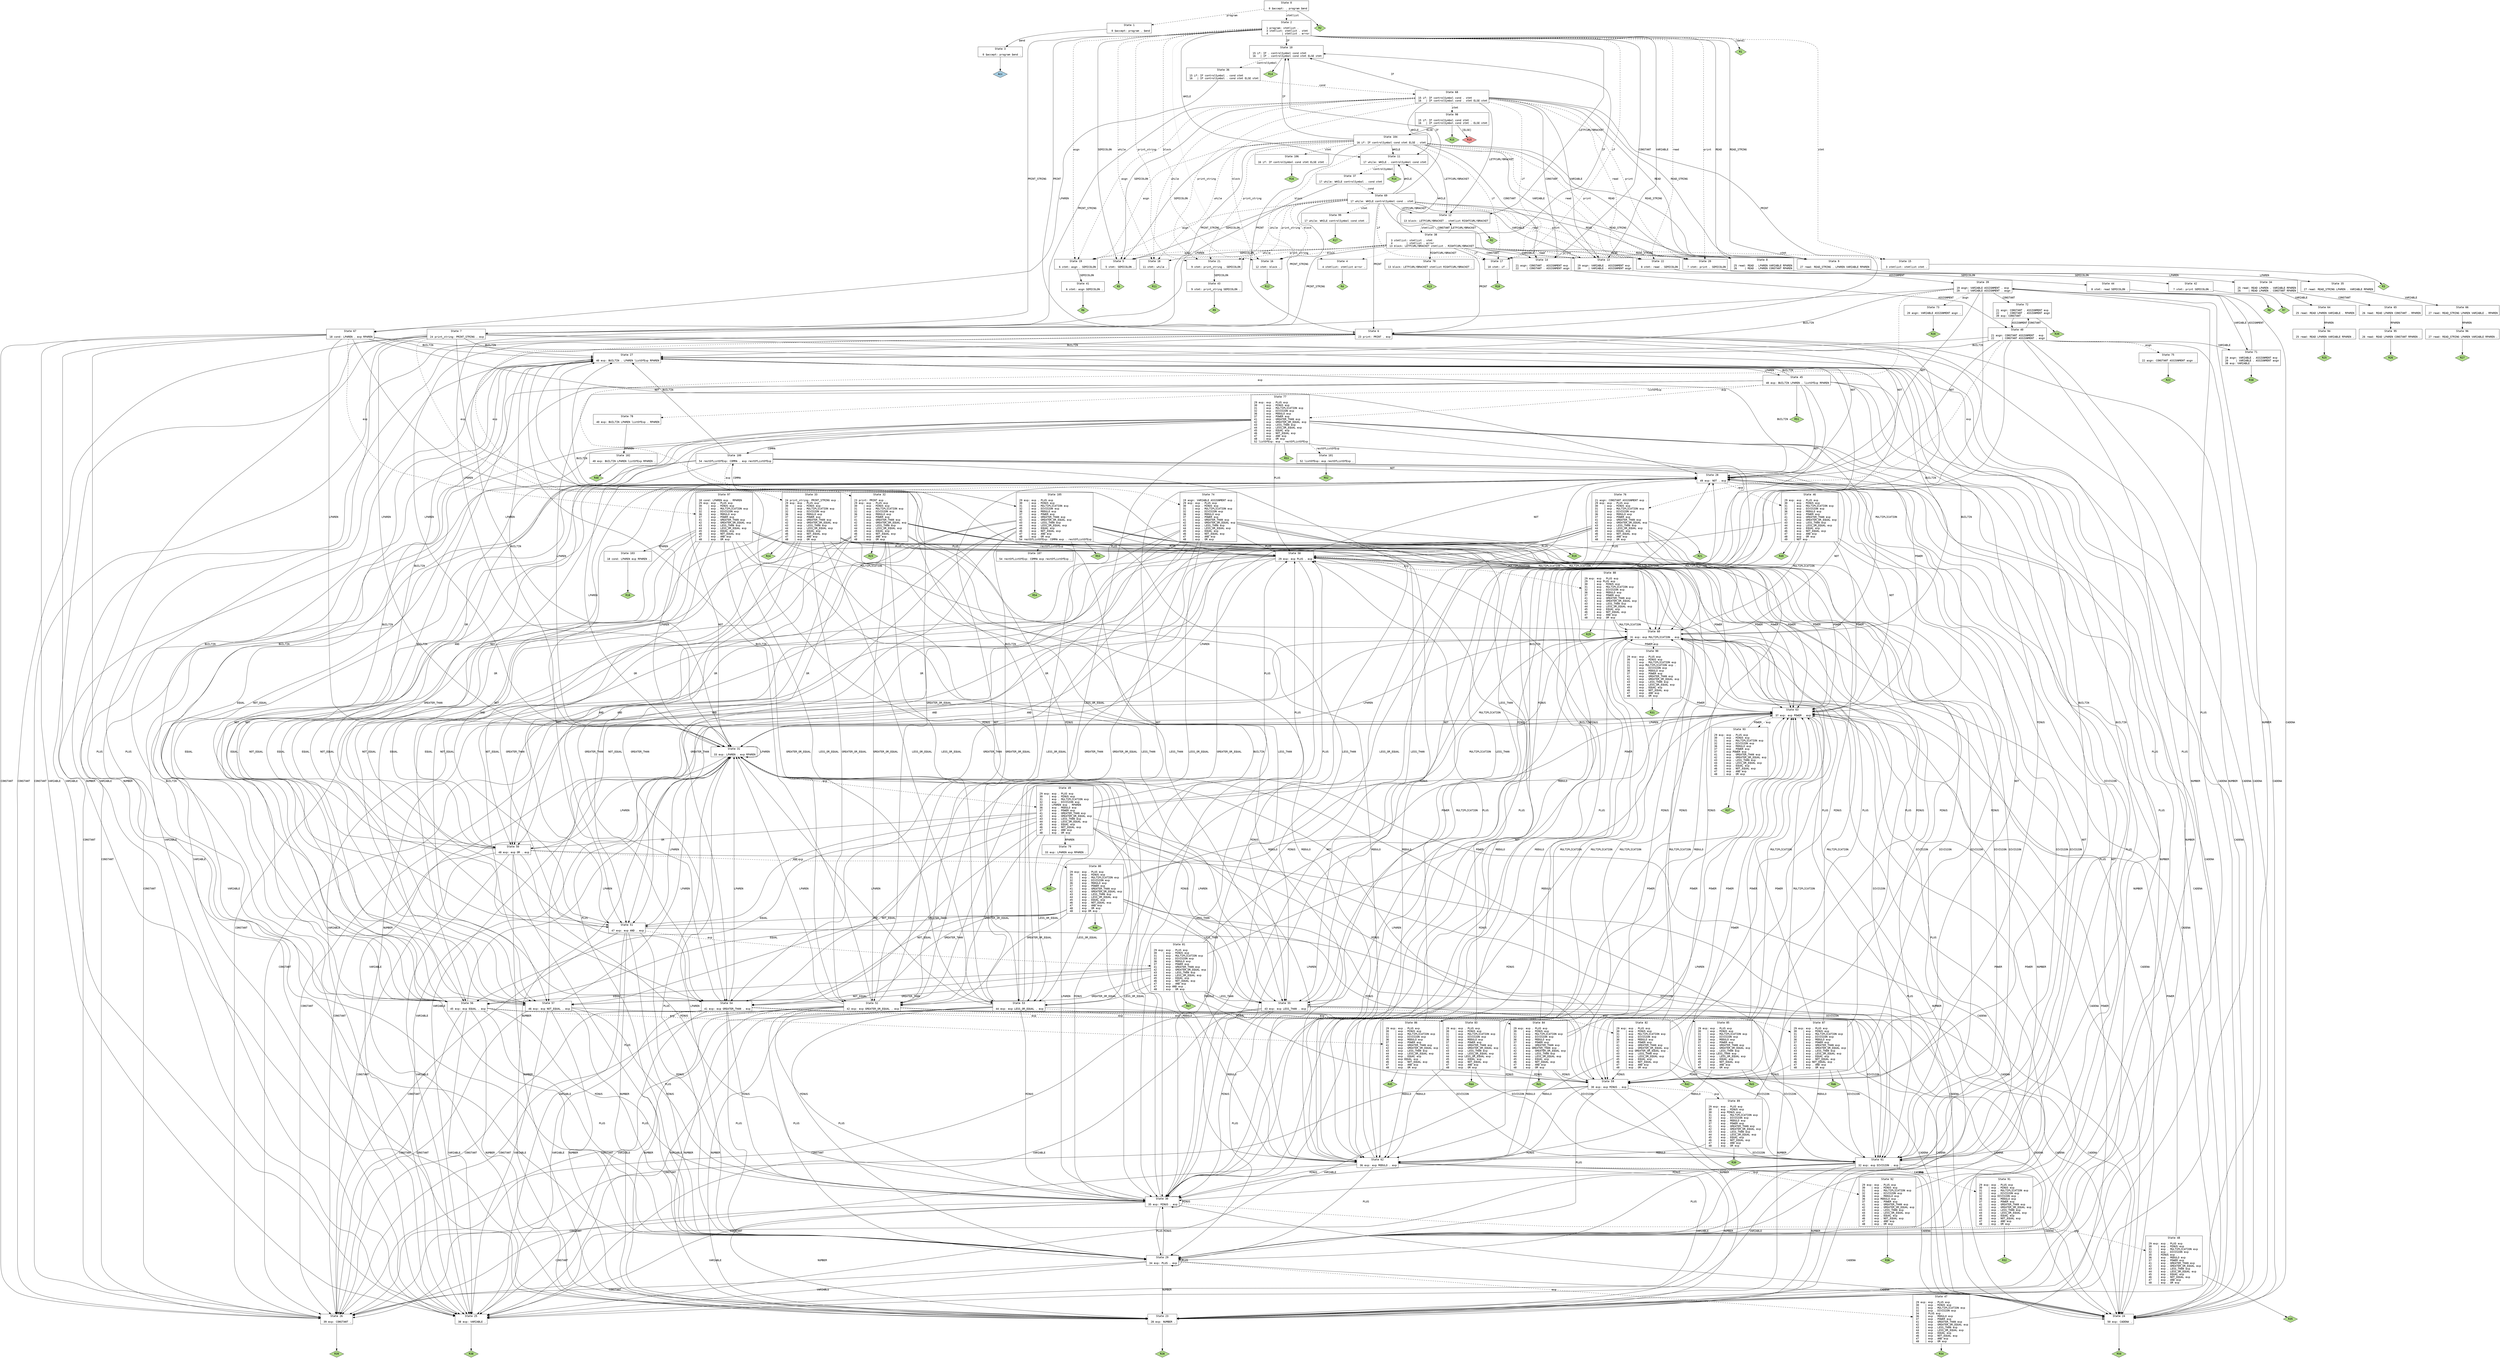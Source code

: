 // Generated by GNU Bison 3.5.1.
// Report bugs to <bug-bison@gnu.org>.
// Home page: <https://www.gnu.org/software/bison/>.

digraph "interpreter.y"
{
  node [fontname = courier, shape = box, colorscheme = paired6]
  edge [fontname = courier]

  0 [label="State 0\n\l  0 $accept: . program $end\l"]
  0 -> 1 [style=dashed label="program"]
  0 -> 2 [style=dashed label="stmtlist"]
  0 -> "0R2" [style=solid]
 "0R2" [label="R2", fillcolor=3, shape=diamond, style=filled]
  1 [label="State 1\n\l  0 $accept: program . $end\l"]
  1 -> 3 [style=solid label="$end"]
  2 [label="State 2\n\l  1 program: stmtlist .\l  3 stmtlist: stmtlist . stmt\l  4         | stmtlist . error\l"]
  2 -> 4 [style=dotted]
  2 -> 5 [style=solid label="SEMICOLON"]
  2 -> 6 [style=solid label="PRINT"]
  2 -> 7 [style=solid label="PRINT_STRING"]
  2 -> 8 [style=solid label="READ"]
  2 -> 9 [style=solid label="READ_STRING"]
  2 -> 10 [style=solid label="IF"]
  2 -> 11 [style=solid label="WHILE"]
  2 -> 12 [style=solid label="LETFCURLYBRACKET"]
  2 -> 13 [style=solid label="VARIABLE"]
  2 -> 14 [style=solid label="CONSTANT"]
  2 -> 15 [style=dashed label="stmt"]
  2 -> 16 [style=dashed label="block"]
  2 -> 17 [style=dashed label="if"]
  2 -> 18 [style=dashed label="while"]
  2 -> 19 [style=dashed label="asgn"]
  2 -> 20 [style=dashed label="print"]
  2 -> 21 [style=dashed label="print_string"]
  2 -> 22 [style=dashed label="read"]
  2 -> "2R1" [label="[$end]", style=solid]
 "2R1" [label="R1", fillcolor=3, shape=diamond, style=filled]
  3 [label="State 3\n\l  0 $accept: program $end .\l"]
  3 -> "3R0" [style=solid]
 "3R0" [label="Acc", fillcolor=1, shape=diamond, style=filled]
  4 [label="State 4\n\l  4 stmtlist: stmtlist error .\l"]
  4 -> "4R4" [style=solid]
 "4R4" [label="R4", fillcolor=3, shape=diamond, style=filled]
  5 [label="State 5\n\l  5 stmt: SEMICOLON .\l"]
  5 -> "5R5" [style=solid]
 "5R5" [label="R5", fillcolor=3, shape=diamond, style=filled]
  6 [label="State 6\n\l 23 print: PRINT . exp\l"]
  6 -> 23 [style=solid label="NUMBER"]
  6 -> 24 [style=solid label="CADENA"]
  6 -> 25 [style=solid label="VARIABLE"]
  6 -> 26 [style=solid label="CONSTANT"]
  6 -> 27 [style=solid label="BUILTIN"]
  6 -> 28 [style=solid label="NOT"]
  6 -> 29 [style=solid label="PLUS"]
  6 -> 30 [style=solid label="MINUS"]
  6 -> 31 [style=solid label="LPAREN"]
  6 -> 32 [style=dashed label="exp"]
  7 [label="State 7\n\l 24 print_string: PRINT_STRING . exp\l"]
  7 -> 23 [style=solid label="NUMBER"]
  7 -> 24 [style=solid label="CADENA"]
  7 -> 25 [style=solid label="VARIABLE"]
  7 -> 26 [style=solid label="CONSTANT"]
  7 -> 27 [style=solid label="BUILTIN"]
  7 -> 28 [style=solid label="NOT"]
  7 -> 29 [style=solid label="PLUS"]
  7 -> 30 [style=solid label="MINUS"]
  7 -> 31 [style=solid label="LPAREN"]
  7 -> 33 [style=dashed label="exp"]
  8 [label="State 8\n\l 25 read: READ . LPAREN VARIABLE RPAREN\l 26     | READ . LPAREN CONSTANT RPAREN\l"]
  8 -> 34 [style=solid label="LPAREN"]
  9 [label="State 9\n\l 27 read: READ_STRING . LPAREN VARIABLE RPAREN\l"]
  9 -> 35 [style=solid label="LPAREN"]
  10 [label="State 10\n\l 15 if: IF . controlSymbol cond stmt\l 16   | IF . controlSymbol cond stmt ELSE stmt\l"]
  10 -> 36 [style=dashed label="controlSymbol"]
  10 -> "10R14" [style=solid]
 "10R14" [label="R14", fillcolor=3, shape=diamond, style=filled]
  11 [label="State 11\n\l 17 while: WHILE . controlSymbol cond stmt\l"]
  11 -> 37 [style=dashed label="controlSymbol"]
  11 -> "11R14" [style=solid]
 "11R14" [label="R14", fillcolor=3, shape=diamond, style=filled]
  12 [label="State 12\n\l 13 block: LETFCURLYBRACKET . stmtlist RIGHTCURLYBRACKET\l"]
  12 -> 38 [style=dashed label="stmtlist"]
  12 -> "12R2" [style=solid]
 "12R2" [label="R2", fillcolor=3, shape=diamond, style=filled]
  13 [label="State 13\n\l 19 asgn: VARIABLE . ASSIGNMENT exp\l 20     | VARIABLE . ASSIGNMENT asgn\l"]
  13 -> 39 [style=solid label="ASSIGNMENT"]
  14 [label="State 14\n\l 21 asgn: CONSTANT . ASSIGNMENT exp\l 22     | CONSTANT . ASSIGNMENT asgn\l"]
  14 -> 40 [style=solid label="ASSIGNMENT"]
  15 [label="State 15\n\l  3 stmtlist: stmtlist stmt .\l"]
  15 -> "15R3" [style=solid]
 "15R3" [label="R3", fillcolor=3, shape=diamond, style=filled]
  16 [label="State 16\n\l 12 stmt: block .\l"]
  16 -> "16R12" [style=solid]
 "16R12" [label="R12", fillcolor=3, shape=diamond, style=filled]
  17 [label="State 17\n\l 10 stmt: if .\l"]
  17 -> "17R10" [style=solid]
 "17R10" [label="R10", fillcolor=3, shape=diamond, style=filled]
  18 [label="State 18\n\l 11 stmt: while .\l"]
  18 -> "18R11" [style=solid]
 "18R11" [label="R11", fillcolor=3, shape=diamond, style=filled]
  19 [label="State 19\n\l  6 stmt: asgn . SEMICOLON\l"]
  19 -> 41 [style=solid label="SEMICOLON"]
  20 [label="State 20\n\l  7 stmt: print . SEMICOLON\l"]
  20 -> 42 [style=solid label="SEMICOLON"]
  21 [label="State 21\n\l  9 stmt: print_string . SEMICOLON\l"]
  21 -> 43 [style=solid label="SEMICOLON"]
  22 [label="State 22\n\l  8 stmt: read . SEMICOLON\l"]
  22 -> 44 [style=solid label="SEMICOLON"]
  23 [label="State 23\n\l 28 exp: NUMBER .\l"]
  23 -> "23R28" [style=solid]
 "23R28" [label="R28", fillcolor=3, shape=diamond, style=filled]
  24 [label="State 24\n\l 50 exp: CADENA .\l"]
  24 -> "24R50" [style=solid]
 "24R50" [label="R50", fillcolor=3, shape=diamond, style=filled]
  25 [label="State 25\n\l 38 exp: VARIABLE .\l"]
  25 -> "25R38" [style=solid]
 "25R38" [label="R38", fillcolor=3, shape=diamond, style=filled]
  26 [label="State 26\n\l 39 exp: CONSTANT .\l"]
  26 -> "26R39" [style=solid]
 "26R39" [label="R39", fillcolor=3, shape=diamond, style=filled]
  27 [label="State 27\n\l 40 exp: BUILTIN . LPAREN listOfExp RPAREN\l"]
  27 -> 45 [style=solid label="LPAREN"]
  28 [label="State 28\n\l 49 exp: NOT . exp\l"]
  28 -> 23 [style=solid label="NUMBER"]
  28 -> 24 [style=solid label="CADENA"]
  28 -> 25 [style=solid label="VARIABLE"]
  28 -> 26 [style=solid label="CONSTANT"]
  28 -> 27 [style=solid label="BUILTIN"]
  28 -> 28 [style=solid label="NOT"]
  28 -> 29 [style=solid label="PLUS"]
  28 -> 30 [style=solid label="MINUS"]
  28 -> 31 [style=solid label="LPAREN"]
  28 -> 46 [style=dashed label="exp"]
  29 [label="State 29\n\l 34 exp: PLUS . exp\l"]
  29 -> 23 [style=solid label="NUMBER"]
  29 -> 24 [style=solid label="CADENA"]
  29 -> 25 [style=solid label="VARIABLE"]
  29 -> 26 [style=solid label="CONSTANT"]
  29 -> 27 [style=solid label="BUILTIN"]
  29 -> 28 [style=solid label="NOT"]
  29 -> 29 [style=solid label="PLUS"]
  29 -> 30 [style=solid label="MINUS"]
  29 -> 31 [style=solid label="LPAREN"]
  29 -> 47 [style=dashed label="exp"]
  30 [label="State 30\n\l 35 exp: MINUS . exp\l"]
  30 -> 23 [style=solid label="NUMBER"]
  30 -> 24 [style=solid label="CADENA"]
  30 -> 25 [style=solid label="VARIABLE"]
  30 -> 26 [style=solid label="CONSTANT"]
  30 -> 27 [style=solid label="BUILTIN"]
  30 -> 28 [style=solid label="NOT"]
  30 -> 29 [style=solid label="PLUS"]
  30 -> 30 [style=solid label="MINUS"]
  30 -> 31 [style=solid label="LPAREN"]
  30 -> 48 [style=dashed label="exp"]
  31 [label="State 31\n\l 33 exp: LPAREN . exp RPAREN\l"]
  31 -> 23 [style=solid label="NUMBER"]
  31 -> 24 [style=solid label="CADENA"]
  31 -> 25 [style=solid label="VARIABLE"]
  31 -> 26 [style=solid label="CONSTANT"]
  31 -> 27 [style=solid label="BUILTIN"]
  31 -> 28 [style=solid label="NOT"]
  31 -> 29 [style=solid label="PLUS"]
  31 -> 30 [style=solid label="MINUS"]
  31 -> 31 [style=solid label="LPAREN"]
  31 -> 49 [style=dashed label="exp"]
  32 [label="State 32\n\l 23 print: PRINT exp .\l 29 exp: exp . PLUS exp\l 30    | exp . MINUS exp\l 31    | exp . MULTIPLICATION exp\l 32    | exp . DIVISION exp\l 36    | exp . MODULO exp\l 37    | exp . POWER exp\l 41    | exp . GREATER_THAN exp\l 42    | exp . GREATER_OR_EQUAL exp\l 43    | exp . LESS_THAN exp\l 44    | exp . LESS_OR_EQUAL exp\l 45    | exp . EQUAL exp\l 46    | exp . NOT_EQUAL exp\l 47    | exp . AND exp\l 48    | exp . OR exp\l"]
  32 -> 50 [style=solid label="OR"]
  32 -> 51 [style=solid label="AND"]
  32 -> 52 [style=solid label="GREATER_OR_EQUAL"]
  32 -> 53 [style=solid label="LESS_OR_EQUAL"]
  32 -> 54 [style=solid label="GREATER_THAN"]
  32 -> 55 [style=solid label="LESS_THAN"]
  32 -> 56 [style=solid label="EQUAL"]
  32 -> 57 [style=solid label="NOT_EQUAL"]
  32 -> 58 [style=solid label="PLUS"]
  32 -> 59 [style=solid label="MINUS"]
  32 -> 60 [style=solid label="MULTIPLICATION"]
  32 -> 61 [style=solid label="DIVISION"]
  32 -> 62 [style=solid label="MODULO"]
  32 -> 63 [style=solid label="POWER"]
  32 -> "32R23" [style=solid]
 "32R23" [label="R23", fillcolor=3, shape=diamond, style=filled]
  33 [label="State 33\n\l 24 print_string: PRINT_STRING exp .\l 29 exp: exp . PLUS exp\l 30    | exp . MINUS exp\l 31    | exp . MULTIPLICATION exp\l 32    | exp . DIVISION exp\l 36    | exp . MODULO exp\l 37    | exp . POWER exp\l 41    | exp . GREATER_THAN exp\l 42    | exp . GREATER_OR_EQUAL exp\l 43    | exp . LESS_THAN exp\l 44    | exp . LESS_OR_EQUAL exp\l 45    | exp . EQUAL exp\l 46    | exp . NOT_EQUAL exp\l 47    | exp . AND exp\l 48    | exp . OR exp\l"]
  33 -> 50 [style=solid label="OR"]
  33 -> 51 [style=solid label="AND"]
  33 -> 52 [style=solid label="GREATER_OR_EQUAL"]
  33 -> 53 [style=solid label="LESS_OR_EQUAL"]
  33 -> 54 [style=solid label="GREATER_THAN"]
  33 -> 55 [style=solid label="LESS_THAN"]
  33 -> 56 [style=solid label="EQUAL"]
  33 -> 57 [style=solid label="NOT_EQUAL"]
  33 -> 58 [style=solid label="PLUS"]
  33 -> 59 [style=solid label="MINUS"]
  33 -> 60 [style=solid label="MULTIPLICATION"]
  33 -> 61 [style=solid label="DIVISION"]
  33 -> 62 [style=solid label="MODULO"]
  33 -> 63 [style=solid label="POWER"]
  33 -> "33R24" [style=solid]
 "33R24" [label="R24", fillcolor=3, shape=diamond, style=filled]
  34 [label="State 34\n\l 25 read: READ LPAREN . VARIABLE RPAREN\l 26     | READ LPAREN . CONSTANT RPAREN\l"]
  34 -> 64 [style=solid label="VARIABLE"]
  34 -> 65 [style=solid label="CONSTANT"]
  35 [label="State 35\n\l 27 read: READ_STRING LPAREN . VARIABLE RPAREN\l"]
  35 -> 66 [style=solid label="VARIABLE"]
  36 [label="State 36\n\l 15 if: IF controlSymbol . cond stmt\l 16   | IF controlSymbol . cond stmt ELSE stmt\l"]
  36 -> 67 [style=solid label="LPAREN"]
  36 -> 68 [style=dashed label="cond"]
  37 [label="State 37\n\l 17 while: WHILE controlSymbol . cond stmt\l"]
  37 -> 67 [style=solid label="LPAREN"]
  37 -> 69 [style=dashed label="cond"]
  38 [label="State 38\n\l  3 stmtlist: stmtlist . stmt\l  4         | stmtlist . error\l 13 block: LETFCURLYBRACKET stmtlist . RIGHTCURLYBRACKET\l"]
  38 -> 4 [style=dotted]
  38 -> 5 [style=solid label="SEMICOLON"]
  38 -> 6 [style=solid label="PRINT"]
  38 -> 7 [style=solid label="PRINT_STRING"]
  38 -> 8 [style=solid label="READ"]
  38 -> 9 [style=solid label="READ_STRING"]
  38 -> 10 [style=solid label="IF"]
  38 -> 11 [style=solid label="WHILE"]
  38 -> 12 [style=solid label="LETFCURLYBRACKET"]
  38 -> 70 [style=solid label="RIGHTCURLYBRACKET"]
  38 -> 13 [style=solid label="VARIABLE"]
  38 -> 14 [style=solid label="CONSTANT"]
  38 -> 15 [style=dashed label="stmt"]
  38 -> 16 [style=dashed label="block"]
  38 -> 17 [style=dashed label="if"]
  38 -> 18 [style=dashed label="while"]
  38 -> 19 [style=dashed label="asgn"]
  38 -> 20 [style=dashed label="print"]
  38 -> 21 [style=dashed label="print_string"]
  38 -> 22 [style=dashed label="read"]
  39 [label="State 39\n\l 19 asgn: VARIABLE ASSIGNMENT . exp\l 20     | VARIABLE ASSIGNMENT . asgn\l"]
  39 -> 23 [style=solid label="NUMBER"]
  39 -> 24 [style=solid label="CADENA"]
  39 -> 71 [style=solid label="VARIABLE"]
  39 -> 72 [style=solid label="CONSTANT"]
  39 -> 27 [style=solid label="BUILTIN"]
  39 -> 28 [style=solid label="NOT"]
  39 -> 29 [style=solid label="PLUS"]
  39 -> 30 [style=solid label="MINUS"]
  39 -> 31 [style=solid label="LPAREN"]
  39 -> 73 [style=dashed label="asgn"]
  39 -> 74 [style=dashed label="exp"]
  40 [label="State 40\n\l 21 asgn: CONSTANT ASSIGNMENT . exp\l 22     | CONSTANT ASSIGNMENT . asgn\l"]
  40 -> 23 [style=solid label="NUMBER"]
  40 -> 24 [style=solid label="CADENA"]
  40 -> 71 [style=solid label="VARIABLE"]
  40 -> 72 [style=solid label="CONSTANT"]
  40 -> 27 [style=solid label="BUILTIN"]
  40 -> 28 [style=solid label="NOT"]
  40 -> 29 [style=solid label="PLUS"]
  40 -> 30 [style=solid label="MINUS"]
  40 -> 31 [style=solid label="LPAREN"]
  40 -> 75 [style=dashed label="asgn"]
  40 -> 76 [style=dashed label="exp"]
  41 [label="State 41\n\l  6 stmt: asgn SEMICOLON .\l"]
  41 -> "41R6" [style=solid]
 "41R6" [label="R6", fillcolor=3, shape=diamond, style=filled]
  42 [label="State 42\n\l  7 stmt: print SEMICOLON .\l"]
  42 -> "42R7" [style=solid]
 "42R7" [label="R7", fillcolor=3, shape=diamond, style=filled]
  43 [label="State 43\n\l  9 stmt: print_string SEMICOLON .\l"]
  43 -> "43R9" [style=solid]
 "43R9" [label="R9", fillcolor=3, shape=diamond, style=filled]
  44 [label="State 44\n\l  8 stmt: read SEMICOLON .\l"]
  44 -> "44R8" [style=solid]
 "44R8" [label="R8", fillcolor=3, shape=diamond, style=filled]
  45 [label="State 45\n\l 40 exp: BUILTIN LPAREN . listOfExp RPAREN\l"]
  45 -> 23 [style=solid label="NUMBER"]
  45 -> 24 [style=solid label="CADENA"]
  45 -> 25 [style=solid label="VARIABLE"]
  45 -> 26 [style=solid label="CONSTANT"]
  45 -> 27 [style=solid label="BUILTIN"]
  45 -> 28 [style=solid label="NOT"]
  45 -> 29 [style=solid label="PLUS"]
  45 -> 30 [style=solid label="MINUS"]
  45 -> 31 [style=solid label="LPAREN"]
  45 -> 77 [style=dashed label="exp"]
  45 -> 78 [style=dashed label="listOfExp"]
  45 -> "45R51" [style=solid]
 "45R51" [label="R51", fillcolor=3, shape=diamond, style=filled]
  46 [label="State 46\n\l 29 exp: exp . PLUS exp\l 30    | exp . MINUS exp\l 31    | exp . MULTIPLICATION exp\l 32    | exp . DIVISION exp\l 36    | exp . MODULO exp\l 37    | exp . POWER exp\l 41    | exp . GREATER_THAN exp\l 42    | exp . GREATER_OR_EQUAL exp\l 43    | exp . LESS_THAN exp\l 44    | exp . LESS_OR_EQUAL exp\l 45    | exp . EQUAL exp\l 46    | exp . NOT_EQUAL exp\l 47    | exp . AND exp\l 48    | exp . OR exp\l 49    | NOT exp .\l"]
  46 -> 58 [style=solid label="PLUS"]
  46 -> 59 [style=solid label="MINUS"]
  46 -> 60 [style=solid label="MULTIPLICATION"]
  46 -> 61 [style=solid label="DIVISION"]
  46 -> 62 [style=solid label="MODULO"]
  46 -> 63 [style=solid label="POWER"]
  46 -> "46R49" [style=solid]
 "46R49" [label="R49", fillcolor=3, shape=diamond, style=filled]
  47 [label="State 47\n\l 29 exp: exp . PLUS exp\l 30    | exp . MINUS exp\l 31    | exp . MULTIPLICATION exp\l 32    | exp . DIVISION exp\l 34    | PLUS exp .\l 36    | exp . MODULO exp\l 37    | exp . POWER exp\l 41    | exp . GREATER_THAN exp\l 42    | exp . GREATER_OR_EQUAL exp\l 43    | exp . LESS_THAN exp\l 44    | exp . LESS_OR_EQUAL exp\l 45    | exp . EQUAL exp\l 46    | exp . NOT_EQUAL exp\l 47    | exp . AND exp\l 48    | exp . OR exp\l"]
  47 -> 63 [style=solid label="POWER"]
  47 -> "47R34" [style=solid]
 "47R34" [label="R34", fillcolor=3, shape=diamond, style=filled]
  48 [label="State 48\n\l 29 exp: exp . PLUS exp\l 30    | exp . MINUS exp\l 31    | exp . MULTIPLICATION exp\l 32    | exp . DIVISION exp\l 35    | MINUS exp .\l 36    | exp . MODULO exp\l 37    | exp . POWER exp\l 41    | exp . GREATER_THAN exp\l 42    | exp . GREATER_OR_EQUAL exp\l 43    | exp . LESS_THAN exp\l 44    | exp . LESS_OR_EQUAL exp\l 45    | exp . EQUAL exp\l 46    | exp . NOT_EQUAL exp\l 47    | exp . AND exp\l 48    | exp . OR exp\l"]
  48 -> 63 [style=solid label="POWER"]
  48 -> "48R35" [style=solid]
 "48R35" [label="R35", fillcolor=3, shape=diamond, style=filled]
  49 [label="State 49\n\l 29 exp: exp . PLUS exp\l 30    | exp . MINUS exp\l 31    | exp . MULTIPLICATION exp\l 32    | exp . DIVISION exp\l 33    | LPAREN exp . RPAREN\l 36    | exp . MODULO exp\l 37    | exp . POWER exp\l 41    | exp . GREATER_THAN exp\l 42    | exp . GREATER_OR_EQUAL exp\l 43    | exp . LESS_THAN exp\l 44    | exp . LESS_OR_EQUAL exp\l 45    | exp . EQUAL exp\l 46    | exp . NOT_EQUAL exp\l 47    | exp . AND exp\l 48    | exp . OR exp\l"]
  49 -> 50 [style=solid label="OR"]
  49 -> 51 [style=solid label="AND"]
  49 -> 52 [style=solid label="GREATER_OR_EQUAL"]
  49 -> 53 [style=solid label="LESS_OR_EQUAL"]
  49 -> 54 [style=solid label="GREATER_THAN"]
  49 -> 55 [style=solid label="LESS_THAN"]
  49 -> 56 [style=solid label="EQUAL"]
  49 -> 57 [style=solid label="NOT_EQUAL"]
  49 -> 58 [style=solid label="PLUS"]
  49 -> 59 [style=solid label="MINUS"]
  49 -> 60 [style=solid label="MULTIPLICATION"]
  49 -> 61 [style=solid label="DIVISION"]
  49 -> 62 [style=solid label="MODULO"]
  49 -> 79 [style=solid label="RPAREN"]
  49 -> 63 [style=solid label="POWER"]
  50 [label="State 50\n\l 48 exp: exp OR . exp\l"]
  50 -> 23 [style=solid label="NUMBER"]
  50 -> 24 [style=solid label="CADENA"]
  50 -> 25 [style=solid label="VARIABLE"]
  50 -> 26 [style=solid label="CONSTANT"]
  50 -> 27 [style=solid label="BUILTIN"]
  50 -> 28 [style=solid label="NOT"]
  50 -> 29 [style=solid label="PLUS"]
  50 -> 30 [style=solid label="MINUS"]
  50 -> 31 [style=solid label="LPAREN"]
  50 -> 80 [style=dashed label="exp"]
  51 [label="State 51\n\l 47 exp: exp AND . exp\l"]
  51 -> 23 [style=solid label="NUMBER"]
  51 -> 24 [style=solid label="CADENA"]
  51 -> 25 [style=solid label="VARIABLE"]
  51 -> 26 [style=solid label="CONSTANT"]
  51 -> 27 [style=solid label="BUILTIN"]
  51 -> 28 [style=solid label="NOT"]
  51 -> 29 [style=solid label="PLUS"]
  51 -> 30 [style=solid label="MINUS"]
  51 -> 31 [style=solid label="LPAREN"]
  51 -> 81 [style=dashed label="exp"]
  52 [label="State 52\n\l 42 exp: exp GREATER_OR_EQUAL . exp\l"]
  52 -> 23 [style=solid label="NUMBER"]
  52 -> 24 [style=solid label="CADENA"]
  52 -> 25 [style=solid label="VARIABLE"]
  52 -> 26 [style=solid label="CONSTANT"]
  52 -> 27 [style=solid label="BUILTIN"]
  52 -> 28 [style=solid label="NOT"]
  52 -> 29 [style=solid label="PLUS"]
  52 -> 30 [style=solid label="MINUS"]
  52 -> 31 [style=solid label="LPAREN"]
  52 -> 82 [style=dashed label="exp"]
  53 [label="State 53\n\l 44 exp: exp LESS_OR_EQUAL . exp\l"]
  53 -> 23 [style=solid label="NUMBER"]
  53 -> 24 [style=solid label="CADENA"]
  53 -> 25 [style=solid label="VARIABLE"]
  53 -> 26 [style=solid label="CONSTANT"]
  53 -> 27 [style=solid label="BUILTIN"]
  53 -> 28 [style=solid label="NOT"]
  53 -> 29 [style=solid label="PLUS"]
  53 -> 30 [style=solid label="MINUS"]
  53 -> 31 [style=solid label="LPAREN"]
  53 -> 83 [style=dashed label="exp"]
  54 [label="State 54\n\l 41 exp: exp GREATER_THAN . exp\l"]
  54 -> 23 [style=solid label="NUMBER"]
  54 -> 24 [style=solid label="CADENA"]
  54 -> 25 [style=solid label="VARIABLE"]
  54 -> 26 [style=solid label="CONSTANT"]
  54 -> 27 [style=solid label="BUILTIN"]
  54 -> 28 [style=solid label="NOT"]
  54 -> 29 [style=solid label="PLUS"]
  54 -> 30 [style=solid label="MINUS"]
  54 -> 31 [style=solid label="LPAREN"]
  54 -> 84 [style=dashed label="exp"]
  55 [label="State 55\n\l 43 exp: exp LESS_THAN . exp\l"]
  55 -> 23 [style=solid label="NUMBER"]
  55 -> 24 [style=solid label="CADENA"]
  55 -> 25 [style=solid label="VARIABLE"]
  55 -> 26 [style=solid label="CONSTANT"]
  55 -> 27 [style=solid label="BUILTIN"]
  55 -> 28 [style=solid label="NOT"]
  55 -> 29 [style=solid label="PLUS"]
  55 -> 30 [style=solid label="MINUS"]
  55 -> 31 [style=solid label="LPAREN"]
  55 -> 85 [style=dashed label="exp"]
  56 [label="State 56\n\l 45 exp: exp EQUAL . exp\l"]
  56 -> 23 [style=solid label="NUMBER"]
  56 -> 24 [style=solid label="CADENA"]
  56 -> 25 [style=solid label="VARIABLE"]
  56 -> 26 [style=solid label="CONSTANT"]
  56 -> 27 [style=solid label="BUILTIN"]
  56 -> 28 [style=solid label="NOT"]
  56 -> 29 [style=solid label="PLUS"]
  56 -> 30 [style=solid label="MINUS"]
  56 -> 31 [style=solid label="LPAREN"]
  56 -> 86 [style=dashed label="exp"]
  57 [label="State 57\n\l 46 exp: exp NOT_EQUAL . exp\l"]
  57 -> 23 [style=solid label="NUMBER"]
  57 -> 24 [style=solid label="CADENA"]
  57 -> 25 [style=solid label="VARIABLE"]
  57 -> 26 [style=solid label="CONSTANT"]
  57 -> 27 [style=solid label="BUILTIN"]
  57 -> 28 [style=solid label="NOT"]
  57 -> 29 [style=solid label="PLUS"]
  57 -> 30 [style=solid label="MINUS"]
  57 -> 31 [style=solid label="LPAREN"]
  57 -> 87 [style=dashed label="exp"]
  58 [label="State 58\n\l 29 exp: exp PLUS . exp\l"]
  58 -> 23 [style=solid label="NUMBER"]
  58 -> 24 [style=solid label="CADENA"]
  58 -> 25 [style=solid label="VARIABLE"]
  58 -> 26 [style=solid label="CONSTANT"]
  58 -> 27 [style=solid label="BUILTIN"]
  58 -> 28 [style=solid label="NOT"]
  58 -> 29 [style=solid label="PLUS"]
  58 -> 30 [style=solid label="MINUS"]
  58 -> 31 [style=solid label="LPAREN"]
  58 -> 88 [style=dashed label="exp"]
  59 [label="State 59\n\l 30 exp: exp MINUS . exp\l"]
  59 -> 23 [style=solid label="NUMBER"]
  59 -> 24 [style=solid label="CADENA"]
  59 -> 25 [style=solid label="VARIABLE"]
  59 -> 26 [style=solid label="CONSTANT"]
  59 -> 27 [style=solid label="BUILTIN"]
  59 -> 28 [style=solid label="NOT"]
  59 -> 29 [style=solid label="PLUS"]
  59 -> 30 [style=solid label="MINUS"]
  59 -> 31 [style=solid label="LPAREN"]
  59 -> 89 [style=dashed label="exp"]
  60 [label="State 60\n\l 31 exp: exp MULTIPLICATION . exp\l"]
  60 -> 23 [style=solid label="NUMBER"]
  60 -> 24 [style=solid label="CADENA"]
  60 -> 25 [style=solid label="VARIABLE"]
  60 -> 26 [style=solid label="CONSTANT"]
  60 -> 27 [style=solid label="BUILTIN"]
  60 -> 28 [style=solid label="NOT"]
  60 -> 29 [style=solid label="PLUS"]
  60 -> 30 [style=solid label="MINUS"]
  60 -> 31 [style=solid label="LPAREN"]
  60 -> 90 [style=dashed label="exp"]
  61 [label="State 61\n\l 32 exp: exp DIVISION . exp\l"]
  61 -> 23 [style=solid label="NUMBER"]
  61 -> 24 [style=solid label="CADENA"]
  61 -> 25 [style=solid label="VARIABLE"]
  61 -> 26 [style=solid label="CONSTANT"]
  61 -> 27 [style=solid label="BUILTIN"]
  61 -> 28 [style=solid label="NOT"]
  61 -> 29 [style=solid label="PLUS"]
  61 -> 30 [style=solid label="MINUS"]
  61 -> 31 [style=solid label="LPAREN"]
  61 -> 91 [style=dashed label="exp"]
  62 [label="State 62\n\l 36 exp: exp MODULO . exp\l"]
  62 -> 23 [style=solid label="NUMBER"]
  62 -> 24 [style=solid label="CADENA"]
  62 -> 25 [style=solid label="VARIABLE"]
  62 -> 26 [style=solid label="CONSTANT"]
  62 -> 27 [style=solid label="BUILTIN"]
  62 -> 28 [style=solid label="NOT"]
  62 -> 29 [style=solid label="PLUS"]
  62 -> 30 [style=solid label="MINUS"]
  62 -> 31 [style=solid label="LPAREN"]
  62 -> 92 [style=dashed label="exp"]
  63 [label="State 63\n\l 37 exp: exp POWER . exp\l"]
  63 -> 23 [style=solid label="NUMBER"]
  63 -> 24 [style=solid label="CADENA"]
  63 -> 25 [style=solid label="VARIABLE"]
  63 -> 26 [style=solid label="CONSTANT"]
  63 -> 27 [style=solid label="BUILTIN"]
  63 -> 28 [style=solid label="NOT"]
  63 -> 29 [style=solid label="PLUS"]
  63 -> 30 [style=solid label="MINUS"]
  63 -> 31 [style=solid label="LPAREN"]
  63 -> 93 [style=dashed label="exp"]
  64 [label="State 64\n\l 25 read: READ LPAREN VARIABLE . RPAREN\l"]
  64 -> 94 [style=solid label="RPAREN"]
  65 [label="State 65\n\l 26 read: READ LPAREN CONSTANT . RPAREN\l"]
  65 -> 95 [style=solid label="RPAREN"]
  66 [label="State 66\n\l 27 read: READ_STRING LPAREN VARIABLE . RPAREN\l"]
  66 -> 96 [style=solid label="RPAREN"]
  67 [label="State 67\n\l 18 cond: LPAREN . exp RPAREN\l"]
  67 -> 23 [style=solid label="NUMBER"]
  67 -> 24 [style=solid label="CADENA"]
  67 -> 25 [style=solid label="VARIABLE"]
  67 -> 26 [style=solid label="CONSTANT"]
  67 -> 27 [style=solid label="BUILTIN"]
  67 -> 28 [style=solid label="NOT"]
  67 -> 29 [style=solid label="PLUS"]
  67 -> 30 [style=solid label="MINUS"]
  67 -> 31 [style=solid label="LPAREN"]
  67 -> 97 [style=dashed label="exp"]
  68 [label="State 68\n\l 15 if: IF controlSymbol cond . stmt\l 16   | IF controlSymbol cond . stmt ELSE stmt\l"]
  68 -> 5 [style=solid label="SEMICOLON"]
  68 -> 6 [style=solid label="PRINT"]
  68 -> 7 [style=solid label="PRINT_STRING"]
  68 -> 8 [style=solid label="READ"]
  68 -> 9 [style=solid label="READ_STRING"]
  68 -> 10 [style=solid label="IF"]
  68 -> 11 [style=solid label="WHILE"]
  68 -> 12 [style=solid label="LETFCURLYBRACKET"]
  68 -> 13 [style=solid label="VARIABLE"]
  68 -> 14 [style=solid label="CONSTANT"]
  68 -> 98 [style=dashed label="stmt"]
  68 -> 16 [style=dashed label="block"]
  68 -> 17 [style=dashed label="if"]
  68 -> 18 [style=dashed label="while"]
  68 -> 19 [style=dashed label="asgn"]
  68 -> 20 [style=dashed label="print"]
  68 -> 21 [style=dashed label="print_string"]
  68 -> 22 [style=dashed label="read"]
  69 [label="State 69\n\l 17 while: WHILE controlSymbol cond . stmt\l"]
  69 -> 5 [style=solid label="SEMICOLON"]
  69 -> 6 [style=solid label="PRINT"]
  69 -> 7 [style=solid label="PRINT_STRING"]
  69 -> 8 [style=solid label="READ"]
  69 -> 9 [style=solid label="READ_STRING"]
  69 -> 10 [style=solid label="IF"]
  69 -> 11 [style=solid label="WHILE"]
  69 -> 12 [style=solid label="LETFCURLYBRACKET"]
  69 -> 13 [style=solid label="VARIABLE"]
  69 -> 14 [style=solid label="CONSTANT"]
  69 -> 99 [style=dashed label="stmt"]
  69 -> 16 [style=dashed label="block"]
  69 -> 17 [style=dashed label="if"]
  69 -> 18 [style=dashed label="while"]
  69 -> 19 [style=dashed label="asgn"]
  69 -> 20 [style=dashed label="print"]
  69 -> 21 [style=dashed label="print_string"]
  69 -> 22 [style=dashed label="read"]
  70 [label="State 70\n\l 13 block: LETFCURLYBRACKET stmtlist RIGHTCURLYBRACKET .\l"]
  70 -> "70R13" [style=solid]
 "70R13" [label="R13", fillcolor=3, shape=diamond, style=filled]
  71 [label="State 71\n\l 19 asgn: VARIABLE . ASSIGNMENT exp\l 20     | VARIABLE . ASSIGNMENT asgn\l 38 exp: VARIABLE .\l"]
  71 -> 39 [style=solid label="ASSIGNMENT"]
  71 -> "71R38" [style=solid]
 "71R38" [label="R38", fillcolor=3, shape=diamond, style=filled]
  72 [label="State 72\n\l 21 asgn: CONSTANT . ASSIGNMENT exp\l 22     | CONSTANT . ASSIGNMENT asgn\l 39 exp: CONSTANT .\l"]
  72 -> 40 [style=solid label="ASSIGNMENT"]
  72 -> "72R39" [style=solid]
 "72R39" [label="R39", fillcolor=3, shape=diamond, style=filled]
  73 [label="State 73\n\l 20 asgn: VARIABLE ASSIGNMENT asgn .\l"]
  73 -> "73R20" [style=solid]
 "73R20" [label="R20", fillcolor=3, shape=diamond, style=filled]
  74 [label="State 74\n\l 19 asgn: VARIABLE ASSIGNMENT exp .\l 29 exp: exp . PLUS exp\l 30    | exp . MINUS exp\l 31    | exp . MULTIPLICATION exp\l 32    | exp . DIVISION exp\l 36    | exp . MODULO exp\l 37    | exp . POWER exp\l 41    | exp . GREATER_THAN exp\l 42    | exp . GREATER_OR_EQUAL exp\l 43    | exp . LESS_THAN exp\l 44    | exp . LESS_OR_EQUAL exp\l 45    | exp . EQUAL exp\l 46    | exp . NOT_EQUAL exp\l 47    | exp . AND exp\l 48    | exp . OR exp\l"]
  74 -> 50 [style=solid label="OR"]
  74 -> 51 [style=solid label="AND"]
  74 -> 52 [style=solid label="GREATER_OR_EQUAL"]
  74 -> 53 [style=solid label="LESS_OR_EQUAL"]
  74 -> 54 [style=solid label="GREATER_THAN"]
  74 -> 55 [style=solid label="LESS_THAN"]
  74 -> 56 [style=solid label="EQUAL"]
  74 -> 57 [style=solid label="NOT_EQUAL"]
  74 -> 58 [style=solid label="PLUS"]
  74 -> 59 [style=solid label="MINUS"]
  74 -> 60 [style=solid label="MULTIPLICATION"]
  74 -> 61 [style=solid label="DIVISION"]
  74 -> 62 [style=solid label="MODULO"]
  74 -> 63 [style=solid label="POWER"]
  74 -> "74R19" [style=solid]
 "74R19" [label="R19", fillcolor=3, shape=diamond, style=filled]
  75 [label="State 75\n\l 22 asgn: CONSTANT ASSIGNMENT asgn .\l"]
  75 -> "75R22" [style=solid]
 "75R22" [label="R22", fillcolor=3, shape=diamond, style=filled]
  76 [label="State 76\n\l 21 asgn: CONSTANT ASSIGNMENT exp .\l 29 exp: exp . PLUS exp\l 30    | exp . MINUS exp\l 31    | exp . MULTIPLICATION exp\l 32    | exp . DIVISION exp\l 36    | exp . MODULO exp\l 37    | exp . POWER exp\l 41    | exp . GREATER_THAN exp\l 42    | exp . GREATER_OR_EQUAL exp\l 43    | exp . LESS_THAN exp\l 44    | exp . LESS_OR_EQUAL exp\l 45    | exp . EQUAL exp\l 46    | exp . NOT_EQUAL exp\l 47    | exp . AND exp\l 48    | exp . OR exp\l"]
  76 -> 50 [style=solid label="OR"]
  76 -> 51 [style=solid label="AND"]
  76 -> 52 [style=solid label="GREATER_OR_EQUAL"]
  76 -> 53 [style=solid label="LESS_OR_EQUAL"]
  76 -> 54 [style=solid label="GREATER_THAN"]
  76 -> 55 [style=solid label="LESS_THAN"]
  76 -> 56 [style=solid label="EQUAL"]
  76 -> 57 [style=solid label="NOT_EQUAL"]
  76 -> 58 [style=solid label="PLUS"]
  76 -> 59 [style=solid label="MINUS"]
  76 -> 60 [style=solid label="MULTIPLICATION"]
  76 -> 61 [style=solid label="DIVISION"]
  76 -> 62 [style=solid label="MODULO"]
  76 -> 63 [style=solid label="POWER"]
  76 -> "76R21" [style=solid]
 "76R21" [label="R21", fillcolor=3, shape=diamond, style=filled]
  77 [label="State 77\n\l 29 exp: exp . PLUS exp\l 30    | exp . MINUS exp\l 31    | exp . MULTIPLICATION exp\l 32    | exp . DIVISION exp\l 36    | exp . MODULO exp\l 37    | exp . POWER exp\l 41    | exp . GREATER_THAN exp\l 42    | exp . GREATER_OR_EQUAL exp\l 43    | exp . LESS_THAN exp\l 44    | exp . LESS_OR_EQUAL exp\l 45    | exp . EQUAL exp\l 46    | exp . NOT_EQUAL exp\l 47    | exp . AND exp\l 48    | exp . OR exp\l 52 listOfExp: exp . restOfListOfExp\l"]
  77 -> 100 [style=solid label="COMMA"]
  77 -> 50 [style=solid label="OR"]
  77 -> 51 [style=solid label="AND"]
  77 -> 52 [style=solid label="GREATER_OR_EQUAL"]
  77 -> 53 [style=solid label="LESS_OR_EQUAL"]
  77 -> 54 [style=solid label="GREATER_THAN"]
  77 -> 55 [style=solid label="LESS_THAN"]
  77 -> 56 [style=solid label="EQUAL"]
  77 -> 57 [style=solid label="NOT_EQUAL"]
  77 -> 58 [style=solid label="PLUS"]
  77 -> 59 [style=solid label="MINUS"]
  77 -> 60 [style=solid label="MULTIPLICATION"]
  77 -> 61 [style=solid label="DIVISION"]
  77 -> 62 [style=solid label="MODULO"]
  77 -> 63 [style=solid label="POWER"]
  77 -> 101 [style=dashed label="restOfListOfExp"]
  77 -> "77R53" [style=solid]
 "77R53" [label="R53", fillcolor=3, shape=diamond, style=filled]
  78 [label="State 78\n\l 40 exp: BUILTIN LPAREN listOfExp . RPAREN\l"]
  78 -> 102 [style=solid label="RPAREN"]
  79 [label="State 79\n\l 33 exp: LPAREN exp RPAREN .\l"]
  79 -> "79R33" [style=solid]
 "79R33" [label="R33", fillcolor=3, shape=diamond, style=filled]
  80 [label="State 80\n\l 29 exp: exp . PLUS exp\l 30    | exp . MINUS exp\l 31    | exp . MULTIPLICATION exp\l 32    | exp . DIVISION exp\l 36    | exp . MODULO exp\l 37    | exp . POWER exp\l 41    | exp . GREATER_THAN exp\l 42    | exp . GREATER_OR_EQUAL exp\l 43    | exp . LESS_THAN exp\l 44    | exp . LESS_OR_EQUAL exp\l 45    | exp . EQUAL exp\l 46    | exp . NOT_EQUAL exp\l 47    | exp . AND exp\l 48    | exp . OR exp\l 48    | exp OR exp .\l"]
  80 -> 51 [style=solid label="AND"]
  80 -> 52 [style=solid label="GREATER_OR_EQUAL"]
  80 -> 53 [style=solid label="LESS_OR_EQUAL"]
  80 -> 54 [style=solid label="GREATER_THAN"]
  80 -> 55 [style=solid label="LESS_THAN"]
  80 -> 56 [style=solid label="EQUAL"]
  80 -> 57 [style=solid label="NOT_EQUAL"]
  80 -> 58 [style=solid label="PLUS"]
  80 -> 59 [style=solid label="MINUS"]
  80 -> 60 [style=solid label="MULTIPLICATION"]
  80 -> 61 [style=solid label="DIVISION"]
  80 -> 62 [style=solid label="MODULO"]
  80 -> 63 [style=solid label="POWER"]
  80 -> "80R48" [style=solid]
 "80R48" [label="R48", fillcolor=3, shape=diamond, style=filled]
  81 [label="State 81\n\l 29 exp: exp . PLUS exp\l 30    | exp . MINUS exp\l 31    | exp . MULTIPLICATION exp\l 32    | exp . DIVISION exp\l 36    | exp . MODULO exp\l 37    | exp . POWER exp\l 41    | exp . GREATER_THAN exp\l 42    | exp . GREATER_OR_EQUAL exp\l 43    | exp . LESS_THAN exp\l 44    | exp . LESS_OR_EQUAL exp\l 45    | exp . EQUAL exp\l 46    | exp . NOT_EQUAL exp\l 47    | exp . AND exp\l 47    | exp AND exp .\l 48    | exp . OR exp\l"]
  81 -> 52 [style=solid label="GREATER_OR_EQUAL"]
  81 -> 53 [style=solid label="LESS_OR_EQUAL"]
  81 -> 54 [style=solid label="GREATER_THAN"]
  81 -> 55 [style=solid label="LESS_THAN"]
  81 -> 56 [style=solid label="EQUAL"]
  81 -> 57 [style=solid label="NOT_EQUAL"]
  81 -> 58 [style=solid label="PLUS"]
  81 -> 59 [style=solid label="MINUS"]
  81 -> 60 [style=solid label="MULTIPLICATION"]
  81 -> 61 [style=solid label="DIVISION"]
  81 -> 62 [style=solid label="MODULO"]
  81 -> 63 [style=solid label="POWER"]
  81 -> "81R47" [style=solid]
 "81R47" [label="R47", fillcolor=3, shape=diamond, style=filled]
  82 [label="State 82\n\l 29 exp: exp . PLUS exp\l 30    | exp . MINUS exp\l 31    | exp . MULTIPLICATION exp\l 32    | exp . DIVISION exp\l 36    | exp . MODULO exp\l 37    | exp . POWER exp\l 41    | exp . GREATER_THAN exp\l 42    | exp . GREATER_OR_EQUAL exp\l 42    | exp GREATER_OR_EQUAL exp .\l 43    | exp . LESS_THAN exp\l 44    | exp . LESS_OR_EQUAL exp\l 45    | exp . EQUAL exp\l 46    | exp . NOT_EQUAL exp\l 47    | exp . AND exp\l 48    | exp . OR exp\l"]
  82 -> 58 [style=solid label="PLUS"]
  82 -> 59 [style=solid label="MINUS"]
  82 -> 60 [style=solid label="MULTIPLICATION"]
  82 -> 61 [style=solid label="DIVISION"]
  82 -> 62 [style=solid label="MODULO"]
  82 -> 63 [style=solid label="POWER"]
  82 -> "82R42" [style=solid]
 "82R42" [label="R42", fillcolor=3, shape=diamond, style=filled]
  83 [label="State 83\n\l 29 exp: exp . PLUS exp\l 30    | exp . MINUS exp\l 31    | exp . MULTIPLICATION exp\l 32    | exp . DIVISION exp\l 36    | exp . MODULO exp\l 37    | exp . POWER exp\l 41    | exp . GREATER_THAN exp\l 42    | exp . GREATER_OR_EQUAL exp\l 43    | exp . LESS_THAN exp\l 44    | exp . LESS_OR_EQUAL exp\l 44    | exp LESS_OR_EQUAL exp .\l 45    | exp . EQUAL exp\l 46    | exp . NOT_EQUAL exp\l 47    | exp . AND exp\l 48    | exp . OR exp\l"]
  83 -> 58 [style=solid label="PLUS"]
  83 -> 59 [style=solid label="MINUS"]
  83 -> 60 [style=solid label="MULTIPLICATION"]
  83 -> 61 [style=solid label="DIVISION"]
  83 -> 62 [style=solid label="MODULO"]
  83 -> 63 [style=solid label="POWER"]
  83 -> "83R44" [style=solid]
 "83R44" [label="R44", fillcolor=3, shape=diamond, style=filled]
  84 [label="State 84\n\l 29 exp: exp . PLUS exp\l 30    | exp . MINUS exp\l 31    | exp . MULTIPLICATION exp\l 32    | exp . DIVISION exp\l 36    | exp . MODULO exp\l 37    | exp . POWER exp\l 41    | exp . GREATER_THAN exp\l 41    | exp GREATER_THAN exp .\l 42    | exp . GREATER_OR_EQUAL exp\l 43    | exp . LESS_THAN exp\l 44    | exp . LESS_OR_EQUAL exp\l 45    | exp . EQUAL exp\l 46    | exp . NOT_EQUAL exp\l 47    | exp . AND exp\l 48    | exp . OR exp\l"]
  84 -> 58 [style=solid label="PLUS"]
  84 -> 59 [style=solid label="MINUS"]
  84 -> 60 [style=solid label="MULTIPLICATION"]
  84 -> 61 [style=solid label="DIVISION"]
  84 -> 62 [style=solid label="MODULO"]
  84 -> 63 [style=solid label="POWER"]
  84 -> "84R41" [style=solid]
 "84R41" [label="R41", fillcolor=3, shape=diamond, style=filled]
  85 [label="State 85\n\l 29 exp: exp . PLUS exp\l 30    | exp . MINUS exp\l 31    | exp . MULTIPLICATION exp\l 32    | exp . DIVISION exp\l 36    | exp . MODULO exp\l 37    | exp . POWER exp\l 41    | exp . GREATER_THAN exp\l 42    | exp . GREATER_OR_EQUAL exp\l 43    | exp . LESS_THAN exp\l 43    | exp LESS_THAN exp .\l 44    | exp . LESS_OR_EQUAL exp\l 45    | exp . EQUAL exp\l 46    | exp . NOT_EQUAL exp\l 47    | exp . AND exp\l 48    | exp . OR exp\l"]
  85 -> 58 [style=solid label="PLUS"]
  85 -> 59 [style=solid label="MINUS"]
  85 -> 60 [style=solid label="MULTIPLICATION"]
  85 -> 61 [style=solid label="DIVISION"]
  85 -> 62 [style=solid label="MODULO"]
  85 -> 63 [style=solid label="POWER"]
  85 -> "85R43" [style=solid]
 "85R43" [label="R43", fillcolor=3, shape=diamond, style=filled]
  86 [label="State 86\n\l 29 exp: exp . PLUS exp\l 30    | exp . MINUS exp\l 31    | exp . MULTIPLICATION exp\l 32    | exp . DIVISION exp\l 36    | exp . MODULO exp\l 37    | exp . POWER exp\l 41    | exp . GREATER_THAN exp\l 42    | exp . GREATER_OR_EQUAL exp\l 43    | exp . LESS_THAN exp\l 44    | exp . LESS_OR_EQUAL exp\l 45    | exp . EQUAL exp\l 45    | exp EQUAL exp .\l 46    | exp . NOT_EQUAL exp\l 47    | exp . AND exp\l 48    | exp . OR exp\l"]
  86 -> 58 [style=solid label="PLUS"]
  86 -> 59 [style=solid label="MINUS"]
  86 -> 60 [style=solid label="MULTIPLICATION"]
  86 -> 61 [style=solid label="DIVISION"]
  86 -> 62 [style=solid label="MODULO"]
  86 -> 63 [style=solid label="POWER"]
  86 -> "86R45" [style=solid]
 "86R45" [label="R45", fillcolor=3, shape=diamond, style=filled]
  87 [label="State 87\n\l 29 exp: exp . PLUS exp\l 30    | exp . MINUS exp\l 31    | exp . MULTIPLICATION exp\l 32    | exp . DIVISION exp\l 36    | exp . MODULO exp\l 37    | exp . POWER exp\l 41    | exp . GREATER_THAN exp\l 42    | exp . GREATER_OR_EQUAL exp\l 43    | exp . LESS_THAN exp\l 44    | exp . LESS_OR_EQUAL exp\l 45    | exp . EQUAL exp\l 46    | exp . NOT_EQUAL exp\l 46    | exp NOT_EQUAL exp .\l 47    | exp . AND exp\l 48    | exp . OR exp\l"]
  87 -> 58 [style=solid label="PLUS"]
  87 -> 59 [style=solid label="MINUS"]
  87 -> 60 [style=solid label="MULTIPLICATION"]
  87 -> 61 [style=solid label="DIVISION"]
  87 -> 62 [style=solid label="MODULO"]
  87 -> 63 [style=solid label="POWER"]
  87 -> "87R46" [style=solid]
 "87R46" [label="R46", fillcolor=3, shape=diamond, style=filled]
  88 [label="State 88\n\l 29 exp: exp . PLUS exp\l 29    | exp PLUS exp .\l 30    | exp . MINUS exp\l 31    | exp . MULTIPLICATION exp\l 32    | exp . DIVISION exp\l 36    | exp . MODULO exp\l 37    | exp . POWER exp\l 41    | exp . GREATER_THAN exp\l 42    | exp . GREATER_OR_EQUAL exp\l 43    | exp . LESS_THAN exp\l 44    | exp . LESS_OR_EQUAL exp\l 45    | exp . EQUAL exp\l 46    | exp . NOT_EQUAL exp\l 47    | exp . AND exp\l 48    | exp . OR exp\l"]
  88 -> 60 [style=solid label="MULTIPLICATION"]
  88 -> 61 [style=solid label="DIVISION"]
  88 -> 62 [style=solid label="MODULO"]
  88 -> 63 [style=solid label="POWER"]
  88 -> "88R29" [style=solid]
 "88R29" [label="R29", fillcolor=3, shape=diamond, style=filled]
  89 [label="State 89\n\l 29 exp: exp . PLUS exp\l 30    | exp . MINUS exp\l 30    | exp MINUS exp .\l 31    | exp . MULTIPLICATION exp\l 32    | exp . DIVISION exp\l 36    | exp . MODULO exp\l 37    | exp . POWER exp\l 41    | exp . GREATER_THAN exp\l 42    | exp . GREATER_OR_EQUAL exp\l 43    | exp . LESS_THAN exp\l 44    | exp . LESS_OR_EQUAL exp\l 45    | exp . EQUAL exp\l 46    | exp . NOT_EQUAL exp\l 47    | exp . AND exp\l 48    | exp . OR exp\l"]
  89 -> 60 [style=solid label="MULTIPLICATION"]
  89 -> 61 [style=solid label="DIVISION"]
  89 -> 62 [style=solid label="MODULO"]
  89 -> 63 [style=solid label="POWER"]
  89 -> "89R30" [style=solid]
 "89R30" [label="R30", fillcolor=3, shape=diamond, style=filled]
  90 [label="State 90\n\l 29 exp: exp . PLUS exp\l 30    | exp . MINUS exp\l 31    | exp . MULTIPLICATION exp\l 31    | exp MULTIPLICATION exp .\l 32    | exp . DIVISION exp\l 36    | exp . MODULO exp\l 37    | exp . POWER exp\l 41    | exp . GREATER_THAN exp\l 42    | exp . GREATER_OR_EQUAL exp\l 43    | exp . LESS_THAN exp\l 44    | exp . LESS_OR_EQUAL exp\l 45    | exp . EQUAL exp\l 46    | exp . NOT_EQUAL exp\l 47    | exp . AND exp\l 48    | exp . OR exp\l"]
  90 -> 63 [style=solid label="POWER"]
  90 -> "90R31" [style=solid]
 "90R31" [label="R31", fillcolor=3, shape=diamond, style=filled]
  91 [label="State 91\n\l 29 exp: exp . PLUS exp\l 30    | exp . MINUS exp\l 31    | exp . MULTIPLICATION exp\l 32    | exp . DIVISION exp\l 32    | exp DIVISION exp .\l 36    | exp . MODULO exp\l 37    | exp . POWER exp\l 41    | exp . GREATER_THAN exp\l 42    | exp . GREATER_OR_EQUAL exp\l 43    | exp . LESS_THAN exp\l 44    | exp . LESS_OR_EQUAL exp\l 45    | exp . EQUAL exp\l 46    | exp . NOT_EQUAL exp\l 47    | exp . AND exp\l 48    | exp . OR exp\l"]
  91 -> 63 [style=solid label="POWER"]
  91 -> "91R32" [style=solid]
 "91R32" [label="R32", fillcolor=3, shape=diamond, style=filled]
  92 [label="State 92\n\l 29 exp: exp . PLUS exp\l 30    | exp . MINUS exp\l 31    | exp . MULTIPLICATION exp\l 32    | exp . DIVISION exp\l 36    | exp . MODULO exp\l 36    | exp MODULO exp .\l 37    | exp . POWER exp\l 41    | exp . GREATER_THAN exp\l 42    | exp . GREATER_OR_EQUAL exp\l 43    | exp . LESS_THAN exp\l 44    | exp . LESS_OR_EQUAL exp\l 45    | exp . EQUAL exp\l 46    | exp . NOT_EQUAL exp\l 47    | exp . AND exp\l 48    | exp . OR exp\l"]
  92 -> 63 [style=solid label="POWER"]
  92 -> "92R36" [style=solid]
 "92R36" [label="R36", fillcolor=3, shape=diamond, style=filled]
  93 [label="State 93\n\l 29 exp: exp . PLUS exp\l 30    | exp . MINUS exp\l 31    | exp . MULTIPLICATION exp\l 32    | exp . DIVISION exp\l 36    | exp . MODULO exp\l 37    | exp . POWER exp\l 37    | exp POWER exp .\l 41    | exp . GREATER_THAN exp\l 42    | exp . GREATER_OR_EQUAL exp\l 43    | exp . LESS_THAN exp\l 44    | exp . LESS_OR_EQUAL exp\l 45    | exp . EQUAL exp\l 46    | exp . NOT_EQUAL exp\l 47    | exp . AND exp\l 48    | exp . OR exp\l"]
  93 -> 63 [style=solid label="POWER"]
  93 -> "93R37" [style=solid]
 "93R37" [label="R37", fillcolor=3, shape=diamond, style=filled]
  94 [label="State 94\n\l 25 read: READ LPAREN VARIABLE RPAREN .\l"]
  94 -> "94R25" [style=solid]
 "94R25" [label="R25", fillcolor=3, shape=diamond, style=filled]
  95 [label="State 95\n\l 26 read: READ LPAREN CONSTANT RPAREN .\l"]
  95 -> "95R26" [style=solid]
 "95R26" [label="R26", fillcolor=3, shape=diamond, style=filled]
  96 [label="State 96\n\l 27 read: READ_STRING LPAREN VARIABLE RPAREN .\l"]
  96 -> "96R27" [style=solid]
 "96R27" [label="R27", fillcolor=3, shape=diamond, style=filled]
  97 [label="State 97\n\l 18 cond: LPAREN exp . RPAREN\l 29 exp: exp . PLUS exp\l 30    | exp . MINUS exp\l 31    | exp . MULTIPLICATION exp\l 32    | exp . DIVISION exp\l 36    | exp . MODULO exp\l 37    | exp . POWER exp\l 41    | exp . GREATER_THAN exp\l 42    | exp . GREATER_OR_EQUAL exp\l 43    | exp . LESS_THAN exp\l 44    | exp . LESS_OR_EQUAL exp\l 45    | exp . EQUAL exp\l 46    | exp . NOT_EQUAL exp\l 47    | exp . AND exp\l 48    | exp . OR exp\l"]
  97 -> 50 [style=solid label="OR"]
  97 -> 51 [style=solid label="AND"]
  97 -> 52 [style=solid label="GREATER_OR_EQUAL"]
  97 -> 53 [style=solid label="LESS_OR_EQUAL"]
  97 -> 54 [style=solid label="GREATER_THAN"]
  97 -> 55 [style=solid label="LESS_THAN"]
  97 -> 56 [style=solid label="EQUAL"]
  97 -> 57 [style=solid label="NOT_EQUAL"]
  97 -> 58 [style=solid label="PLUS"]
  97 -> 59 [style=solid label="MINUS"]
  97 -> 60 [style=solid label="MULTIPLICATION"]
  97 -> 61 [style=solid label="DIVISION"]
  97 -> 62 [style=solid label="MODULO"]
  97 -> 103 [style=solid label="RPAREN"]
  97 -> 63 [style=solid label="POWER"]
  98 [label="State 98\n\l 15 if: IF controlSymbol cond stmt .\l 16   | IF controlSymbol cond stmt . ELSE stmt\l"]
  98 -> 104 [style=solid label="ELSE"]
  98 -> "98R15d" [label="[ELSE]", style=solid]
 "98R15d" [label="R15", fillcolor=5, shape=diamond, style=filled]
  98 -> "98R15" [style=solid]
 "98R15" [label="R15", fillcolor=3, shape=diamond, style=filled]
  99 [label="State 99\n\l 17 while: WHILE controlSymbol cond stmt .\l"]
  99 -> "99R17" [style=solid]
 "99R17" [label="R17", fillcolor=3, shape=diamond, style=filled]
  100 [label="State 100\n\l 54 restOfListOfExp: COMMA . exp restOfListOfExp\l"]
  100 -> 23 [style=solid label="NUMBER"]
  100 -> 24 [style=solid label="CADENA"]
  100 -> 25 [style=solid label="VARIABLE"]
  100 -> 26 [style=solid label="CONSTANT"]
  100 -> 27 [style=solid label="BUILTIN"]
  100 -> 28 [style=solid label="NOT"]
  100 -> 29 [style=solid label="PLUS"]
  100 -> 30 [style=solid label="MINUS"]
  100 -> 31 [style=solid label="LPAREN"]
  100 -> 105 [style=dashed label="exp"]
  101 [label="State 101\n\l 52 listOfExp: exp restOfListOfExp .\l"]
  101 -> "101R52" [style=solid]
 "101R52" [label="R52", fillcolor=3, shape=diamond, style=filled]
  102 [label="State 102\n\l 40 exp: BUILTIN LPAREN listOfExp RPAREN .\l"]
  102 -> "102R40" [style=solid]
 "102R40" [label="R40", fillcolor=3, shape=diamond, style=filled]
  103 [label="State 103\n\l 18 cond: LPAREN exp RPAREN .\l"]
  103 -> "103R18" [style=solid]
 "103R18" [label="R18", fillcolor=3, shape=diamond, style=filled]
  104 [label="State 104\n\l 16 if: IF controlSymbol cond stmt ELSE . stmt\l"]
  104 -> 5 [style=solid label="SEMICOLON"]
  104 -> 6 [style=solid label="PRINT"]
  104 -> 7 [style=solid label="PRINT_STRING"]
  104 -> 8 [style=solid label="READ"]
  104 -> 9 [style=solid label="READ_STRING"]
  104 -> 10 [style=solid label="IF"]
  104 -> 11 [style=solid label="WHILE"]
  104 -> 12 [style=solid label="LETFCURLYBRACKET"]
  104 -> 13 [style=solid label="VARIABLE"]
  104 -> 14 [style=solid label="CONSTANT"]
  104 -> 106 [style=dashed label="stmt"]
  104 -> 16 [style=dashed label="block"]
  104 -> 17 [style=dashed label="if"]
  104 -> 18 [style=dashed label="while"]
  104 -> 19 [style=dashed label="asgn"]
  104 -> 20 [style=dashed label="print"]
  104 -> 21 [style=dashed label="print_string"]
  104 -> 22 [style=dashed label="read"]
  105 [label="State 105\n\l 29 exp: exp . PLUS exp\l 30    | exp . MINUS exp\l 31    | exp . MULTIPLICATION exp\l 32    | exp . DIVISION exp\l 36    | exp . MODULO exp\l 37    | exp . POWER exp\l 41    | exp . GREATER_THAN exp\l 42    | exp . GREATER_OR_EQUAL exp\l 43    | exp . LESS_THAN exp\l 44    | exp . LESS_OR_EQUAL exp\l 45    | exp . EQUAL exp\l 46    | exp . NOT_EQUAL exp\l 47    | exp . AND exp\l 48    | exp . OR exp\l 54 restOfListOfExp: COMMA exp . restOfListOfExp\l"]
  105 -> 100 [style=solid label="COMMA"]
  105 -> 50 [style=solid label="OR"]
  105 -> 51 [style=solid label="AND"]
  105 -> 52 [style=solid label="GREATER_OR_EQUAL"]
  105 -> 53 [style=solid label="LESS_OR_EQUAL"]
  105 -> 54 [style=solid label="GREATER_THAN"]
  105 -> 55 [style=solid label="LESS_THAN"]
  105 -> 56 [style=solid label="EQUAL"]
  105 -> 57 [style=solid label="NOT_EQUAL"]
  105 -> 58 [style=solid label="PLUS"]
  105 -> 59 [style=solid label="MINUS"]
  105 -> 60 [style=solid label="MULTIPLICATION"]
  105 -> 61 [style=solid label="DIVISION"]
  105 -> 62 [style=solid label="MODULO"]
  105 -> 63 [style=solid label="POWER"]
  105 -> 107 [style=dashed label="restOfListOfExp"]
  105 -> "105R53" [style=solid]
 "105R53" [label="R53", fillcolor=3, shape=diamond, style=filled]
  106 [label="State 106\n\l 16 if: IF controlSymbol cond stmt ELSE stmt .\l"]
  106 -> "106R16" [style=solid]
 "106R16" [label="R16", fillcolor=3, shape=diamond, style=filled]
  107 [label="State 107\n\l 54 restOfListOfExp: COMMA exp restOfListOfExp .\l"]
  107 -> "107R54" [style=solid]
 "107R54" [label="R54", fillcolor=3, shape=diamond, style=filled]
}
